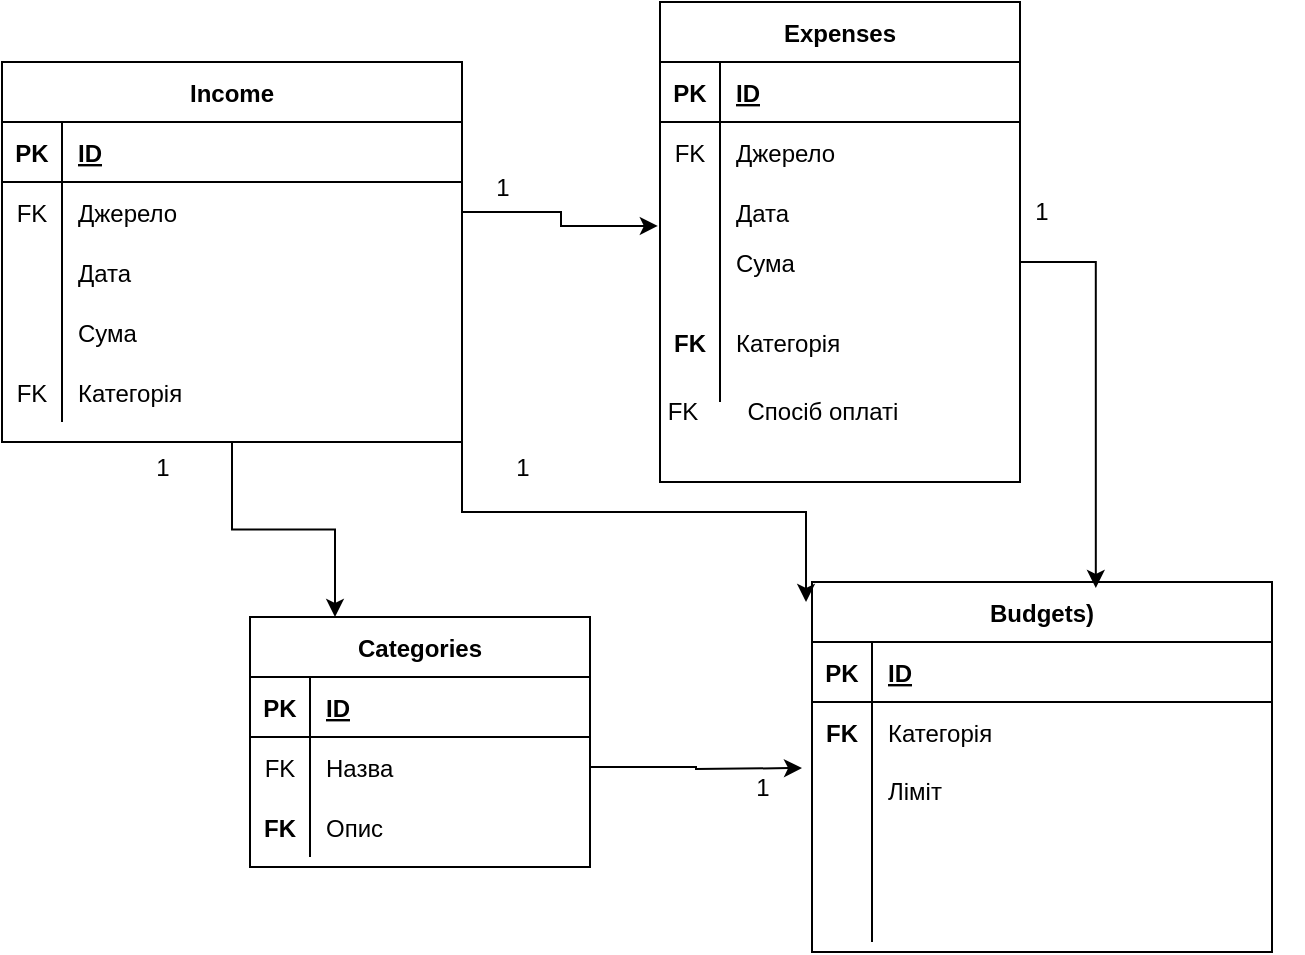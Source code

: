 <mxfile version="22.0.8" type="device">
  <diagram name="Страница — 1" id="uq_WSCOSJH0sB__pI545">
    <mxGraphModel dx="1426" dy="1962" grid="1" gridSize="10" guides="1" tooltips="1" connect="1" arrows="1" fold="1" page="1" pageScale="1" pageWidth="827" pageHeight="1169" math="0" shadow="0">
      <root>
        <mxCell id="0" />
        <mxCell id="1" parent="0" />
        <mxCell id="tiGOPTaVE-UC3C7Cn9Lc-32" value="Expenses" style="shape=table;startSize=30;container=1;collapsible=1;childLayout=tableLayout;fixedRows=1;rowLines=0;fontStyle=1;align=center;resizeLast=1;" vertex="1" parent="1">
          <mxGeometry x="499" y="-1080" width="180" height="240" as="geometry" />
        </mxCell>
        <mxCell id="tiGOPTaVE-UC3C7Cn9Lc-33" value="" style="shape=partialRectangle;collapsible=0;dropTarget=0;pointerEvents=0;fillColor=none;top=0;left=0;bottom=1;right=0;points=[[0,0.5],[1,0.5]];portConstraint=eastwest;" vertex="1" parent="tiGOPTaVE-UC3C7Cn9Lc-32">
          <mxGeometry y="30" width="180" height="30" as="geometry" />
        </mxCell>
        <mxCell id="tiGOPTaVE-UC3C7Cn9Lc-34" value="PK" style="shape=partialRectangle;connectable=0;fillColor=none;top=0;left=0;bottom=0;right=0;fontStyle=1;overflow=hidden;" vertex="1" parent="tiGOPTaVE-UC3C7Cn9Lc-33">
          <mxGeometry width="30" height="30" as="geometry">
            <mxRectangle width="30" height="30" as="alternateBounds" />
          </mxGeometry>
        </mxCell>
        <mxCell id="tiGOPTaVE-UC3C7Cn9Lc-35" value="ID" style="shape=partialRectangle;connectable=0;fillColor=none;top=0;left=0;bottom=0;right=0;align=left;spacingLeft=6;fontStyle=5;overflow=hidden;" vertex="1" parent="tiGOPTaVE-UC3C7Cn9Lc-33">
          <mxGeometry x="30" width="150" height="30" as="geometry">
            <mxRectangle width="150" height="30" as="alternateBounds" />
          </mxGeometry>
        </mxCell>
        <mxCell id="tiGOPTaVE-UC3C7Cn9Lc-36" value="" style="shape=partialRectangle;collapsible=0;dropTarget=0;pointerEvents=0;fillColor=none;top=0;left=0;bottom=0;right=0;points=[[0,0.5],[1,0.5]];portConstraint=eastwest;" vertex="1" parent="tiGOPTaVE-UC3C7Cn9Lc-32">
          <mxGeometry y="60" width="180" height="30" as="geometry" />
        </mxCell>
        <mxCell id="tiGOPTaVE-UC3C7Cn9Lc-37" value="FK" style="shape=partialRectangle;connectable=0;fillColor=none;top=0;left=0;bottom=0;right=0;editable=1;overflow=hidden;" vertex="1" parent="tiGOPTaVE-UC3C7Cn9Lc-36">
          <mxGeometry width="30" height="30" as="geometry">
            <mxRectangle width="30" height="30" as="alternateBounds" />
          </mxGeometry>
        </mxCell>
        <mxCell id="tiGOPTaVE-UC3C7Cn9Lc-38" value="Джерело" style="shape=partialRectangle;connectable=0;fillColor=none;top=0;left=0;bottom=0;right=0;align=left;spacingLeft=6;overflow=hidden;" vertex="1" parent="tiGOPTaVE-UC3C7Cn9Lc-36">
          <mxGeometry x="30" width="150" height="30" as="geometry">
            <mxRectangle width="150" height="30" as="alternateBounds" />
          </mxGeometry>
        </mxCell>
        <mxCell id="tiGOPTaVE-UC3C7Cn9Lc-39" value="" style="shape=partialRectangle;collapsible=0;dropTarget=0;pointerEvents=0;fillColor=none;top=0;left=0;bottom=0;right=0;points=[[0,0.5],[1,0.5]];portConstraint=eastwest;" vertex="1" parent="tiGOPTaVE-UC3C7Cn9Lc-32">
          <mxGeometry y="90" width="180" height="30" as="geometry" />
        </mxCell>
        <mxCell id="tiGOPTaVE-UC3C7Cn9Lc-40" value="" style="shape=partialRectangle;connectable=0;fillColor=none;top=0;left=0;bottom=0;right=0;editable=1;overflow=hidden;fontStyle=1" vertex="1" parent="tiGOPTaVE-UC3C7Cn9Lc-39">
          <mxGeometry width="30" height="30" as="geometry">
            <mxRectangle width="30" height="30" as="alternateBounds" />
          </mxGeometry>
        </mxCell>
        <mxCell id="tiGOPTaVE-UC3C7Cn9Lc-41" value="Дата" style="shape=partialRectangle;connectable=0;fillColor=none;top=0;left=0;bottom=0;right=0;align=left;spacingLeft=6;overflow=hidden;" vertex="1" parent="tiGOPTaVE-UC3C7Cn9Lc-39">
          <mxGeometry x="30" width="150" height="30" as="geometry">
            <mxRectangle width="150" height="30" as="alternateBounds" />
          </mxGeometry>
        </mxCell>
        <mxCell id="tiGOPTaVE-UC3C7Cn9Lc-42" value="" style="shape=partialRectangle;collapsible=0;dropTarget=0;pointerEvents=0;fillColor=none;top=0;left=0;bottom=0;right=0;points=[[0,0.5],[1,0.5]];portConstraint=eastwest;" vertex="1" parent="tiGOPTaVE-UC3C7Cn9Lc-32">
          <mxGeometry y="120" width="180" height="20" as="geometry" />
        </mxCell>
        <mxCell id="tiGOPTaVE-UC3C7Cn9Lc-43" value="" style="shape=partialRectangle;connectable=0;fillColor=none;top=0;left=0;bottom=0;right=0;editable=1;overflow=hidden;fontStyle=1" vertex="1" parent="tiGOPTaVE-UC3C7Cn9Lc-42">
          <mxGeometry width="30" height="20" as="geometry">
            <mxRectangle width="30" height="20" as="alternateBounds" />
          </mxGeometry>
        </mxCell>
        <mxCell id="tiGOPTaVE-UC3C7Cn9Lc-44" value="Сума" style="shape=partialRectangle;connectable=0;fillColor=none;top=0;left=0;bottom=0;right=0;align=left;spacingLeft=6;overflow=hidden;" vertex="1" parent="tiGOPTaVE-UC3C7Cn9Lc-42">
          <mxGeometry x="30" width="150" height="20" as="geometry">
            <mxRectangle width="150" height="20" as="alternateBounds" />
          </mxGeometry>
        </mxCell>
        <mxCell id="tiGOPTaVE-UC3C7Cn9Lc-45" value="" style="shape=partialRectangle;collapsible=0;dropTarget=0;pointerEvents=0;fillColor=none;top=0;left=0;bottom=0;right=0;points=[[0,0.5],[1,0.5]];portConstraint=eastwest;" vertex="1" parent="tiGOPTaVE-UC3C7Cn9Lc-32">
          <mxGeometry y="140" width="180" height="60" as="geometry" />
        </mxCell>
        <mxCell id="tiGOPTaVE-UC3C7Cn9Lc-46" value="FK" style="shape=partialRectangle;connectable=0;fillColor=none;top=0;left=0;bottom=0;right=0;editable=1;overflow=hidden;fontStyle=1" vertex="1" parent="tiGOPTaVE-UC3C7Cn9Lc-45">
          <mxGeometry width="30" height="60" as="geometry">
            <mxRectangle width="30" height="60" as="alternateBounds" />
          </mxGeometry>
        </mxCell>
        <mxCell id="tiGOPTaVE-UC3C7Cn9Lc-47" value="Категорія" style="shape=partialRectangle;connectable=0;fillColor=none;top=0;left=0;bottom=0;right=0;align=left;spacingLeft=6;overflow=hidden;" vertex="1" parent="tiGOPTaVE-UC3C7Cn9Lc-45">
          <mxGeometry x="30" width="150" height="60" as="geometry">
            <mxRectangle width="150" height="60" as="alternateBounds" />
          </mxGeometry>
        </mxCell>
        <mxCell id="tiGOPTaVE-UC3C7Cn9Lc-164" style="edgeStyle=orthogonalEdgeStyle;rounded=0;orthogonalLoop=1;jettySize=auto;html=1;exitX=0.5;exitY=1;exitDx=0;exitDy=0;entryX=0.25;entryY=0;entryDx=0;entryDy=0;" edge="1" parent="1" source="tiGOPTaVE-UC3C7Cn9Lc-48" target="tiGOPTaVE-UC3C7Cn9Lc-80">
          <mxGeometry relative="1" as="geometry" />
        </mxCell>
        <mxCell id="tiGOPTaVE-UC3C7Cn9Lc-48" value="Income" style="shape=table;startSize=30;container=1;collapsible=1;childLayout=tableLayout;fixedRows=1;rowLines=0;fontStyle=1;align=center;resizeLast=1;" vertex="1" parent="1">
          <mxGeometry x="170" y="-1050" width="230" height="190" as="geometry" />
        </mxCell>
        <mxCell id="tiGOPTaVE-UC3C7Cn9Lc-49" value="" style="shape=partialRectangle;collapsible=0;dropTarget=0;pointerEvents=0;fillColor=none;top=0;left=0;bottom=1;right=0;points=[[0,0.5],[1,0.5]];portConstraint=eastwest;" vertex="1" parent="tiGOPTaVE-UC3C7Cn9Lc-48">
          <mxGeometry y="30" width="230" height="30" as="geometry" />
        </mxCell>
        <mxCell id="tiGOPTaVE-UC3C7Cn9Lc-50" value="PK" style="shape=partialRectangle;connectable=0;fillColor=none;top=0;left=0;bottom=0;right=0;fontStyle=1;overflow=hidden;" vertex="1" parent="tiGOPTaVE-UC3C7Cn9Lc-49">
          <mxGeometry width="30" height="30" as="geometry">
            <mxRectangle width="30" height="30" as="alternateBounds" />
          </mxGeometry>
        </mxCell>
        <mxCell id="tiGOPTaVE-UC3C7Cn9Lc-51" value="ID" style="shape=partialRectangle;connectable=0;fillColor=none;top=0;left=0;bottom=0;right=0;align=left;spacingLeft=6;fontStyle=5;overflow=hidden;" vertex="1" parent="tiGOPTaVE-UC3C7Cn9Lc-49">
          <mxGeometry x="30" width="200" height="30" as="geometry">
            <mxRectangle width="200" height="30" as="alternateBounds" />
          </mxGeometry>
        </mxCell>
        <mxCell id="tiGOPTaVE-UC3C7Cn9Lc-52" value="" style="shape=partialRectangle;collapsible=0;dropTarget=0;pointerEvents=0;fillColor=none;top=0;left=0;bottom=0;right=0;points=[[0,0.5],[1,0.5]];portConstraint=eastwest;" vertex="1" parent="tiGOPTaVE-UC3C7Cn9Lc-48">
          <mxGeometry y="60" width="230" height="30" as="geometry" />
        </mxCell>
        <mxCell id="tiGOPTaVE-UC3C7Cn9Lc-53" value="FK" style="shape=partialRectangle;connectable=0;fillColor=none;top=0;left=0;bottom=0;right=0;editable=1;overflow=hidden;" vertex="1" parent="tiGOPTaVE-UC3C7Cn9Lc-52">
          <mxGeometry width="30" height="30" as="geometry">
            <mxRectangle width="30" height="30" as="alternateBounds" />
          </mxGeometry>
        </mxCell>
        <mxCell id="tiGOPTaVE-UC3C7Cn9Lc-54" value="Джерело" style="shape=partialRectangle;connectable=0;fillColor=none;top=0;left=0;bottom=0;right=0;align=left;spacingLeft=6;overflow=hidden;" vertex="1" parent="tiGOPTaVE-UC3C7Cn9Lc-52">
          <mxGeometry x="30" width="200" height="30" as="geometry">
            <mxRectangle width="200" height="30" as="alternateBounds" />
          </mxGeometry>
        </mxCell>
        <mxCell id="tiGOPTaVE-UC3C7Cn9Lc-55" value="" style="shape=partialRectangle;collapsible=0;dropTarget=0;pointerEvents=0;fillColor=none;top=0;left=0;bottom=0;right=0;points=[[0,0.5],[1,0.5]];portConstraint=eastwest;" vertex="1" parent="tiGOPTaVE-UC3C7Cn9Lc-48">
          <mxGeometry y="90" width="230" height="30" as="geometry" />
        </mxCell>
        <mxCell id="tiGOPTaVE-UC3C7Cn9Lc-56" value="" style="shape=partialRectangle;connectable=0;fillColor=none;top=0;left=0;bottom=0;right=0;editable=1;overflow=hidden;fontStyle=1" vertex="1" parent="tiGOPTaVE-UC3C7Cn9Lc-55">
          <mxGeometry width="30" height="30" as="geometry">
            <mxRectangle width="30" height="30" as="alternateBounds" />
          </mxGeometry>
        </mxCell>
        <mxCell id="tiGOPTaVE-UC3C7Cn9Lc-57" value="Дата" style="shape=partialRectangle;connectable=0;fillColor=none;top=0;left=0;bottom=0;right=0;align=left;spacingLeft=6;overflow=hidden;" vertex="1" parent="tiGOPTaVE-UC3C7Cn9Lc-55">
          <mxGeometry x="30" width="200" height="30" as="geometry">
            <mxRectangle width="200" height="30" as="alternateBounds" />
          </mxGeometry>
        </mxCell>
        <mxCell id="tiGOPTaVE-UC3C7Cn9Lc-58" value="" style="shape=tableRow;horizontal=0;startSize=0;swimlaneHead=0;swimlaneBody=0;fillColor=none;collapsible=0;dropTarget=0;points=[[0,0.5],[1,0.5]];portConstraint=eastwest;top=0;left=0;right=0;bottom=0;" vertex="1" parent="tiGOPTaVE-UC3C7Cn9Lc-48">
          <mxGeometry y="120" width="230" height="30" as="geometry" />
        </mxCell>
        <mxCell id="tiGOPTaVE-UC3C7Cn9Lc-59" value="" style="shape=partialRectangle;connectable=0;fillColor=none;top=0;left=0;bottom=0;right=0;editable=1;overflow=hidden;" vertex="1" parent="tiGOPTaVE-UC3C7Cn9Lc-58">
          <mxGeometry width="30" height="30" as="geometry">
            <mxRectangle width="30" height="30" as="alternateBounds" />
          </mxGeometry>
        </mxCell>
        <mxCell id="tiGOPTaVE-UC3C7Cn9Lc-60" value="Сума" style="shape=partialRectangle;connectable=0;fillColor=none;top=0;left=0;bottom=0;right=0;align=left;spacingLeft=6;overflow=hidden;" vertex="1" parent="tiGOPTaVE-UC3C7Cn9Lc-58">
          <mxGeometry x="30" width="200" height="30" as="geometry">
            <mxRectangle width="200" height="30" as="alternateBounds" />
          </mxGeometry>
        </mxCell>
        <mxCell id="tiGOPTaVE-UC3C7Cn9Lc-61" value="" style="shape=tableRow;horizontal=0;startSize=0;swimlaneHead=0;swimlaneBody=0;fillColor=none;collapsible=0;dropTarget=0;points=[[0,0.5],[1,0.5]];portConstraint=eastwest;top=0;left=0;right=0;bottom=0;" vertex="1" parent="tiGOPTaVE-UC3C7Cn9Lc-48">
          <mxGeometry y="150" width="230" height="30" as="geometry" />
        </mxCell>
        <mxCell id="tiGOPTaVE-UC3C7Cn9Lc-62" value="FK" style="shape=partialRectangle;connectable=0;fillColor=none;top=0;left=0;bottom=0;right=0;editable=1;overflow=hidden;" vertex="1" parent="tiGOPTaVE-UC3C7Cn9Lc-61">
          <mxGeometry width="30" height="30" as="geometry">
            <mxRectangle width="30" height="30" as="alternateBounds" />
          </mxGeometry>
        </mxCell>
        <mxCell id="tiGOPTaVE-UC3C7Cn9Lc-63" value="Категорія" style="shape=partialRectangle;connectable=0;fillColor=none;top=0;left=0;bottom=0;right=0;align=left;spacingLeft=6;overflow=hidden;" vertex="1" parent="tiGOPTaVE-UC3C7Cn9Lc-61">
          <mxGeometry x="30" width="200" height="30" as="geometry">
            <mxRectangle width="200" height="30" as="alternateBounds" />
          </mxGeometry>
        </mxCell>
        <mxCell id="tiGOPTaVE-UC3C7Cn9Lc-64" value="Budgets)" style="shape=table;startSize=30;container=1;collapsible=1;childLayout=tableLayout;fixedRows=1;rowLines=0;fontStyle=1;align=center;resizeLast=1;" vertex="1" parent="1">
          <mxGeometry x="575" y="-790" width="230" height="185" as="geometry" />
        </mxCell>
        <mxCell id="tiGOPTaVE-UC3C7Cn9Lc-65" value="" style="shape=partialRectangle;collapsible=0;dropTarget=0;pointerEvents=0;fillColor=none;top=0;left=0;bottom=1;right=0;points=[[0,0.5],[1,0.5]];portConstraint=eastwest;" vertex="1" parent="tiGOPTaVE-UC3C7Cn9Lc-64">
          <mxGeometry y="30" width="230" height="30" as="geometry" />
        </mxCell>
        <mxCell id="tiGOPTaVE-UC3C7Cn9Lc-66" value="PK" style="shape=partialRectangle;connectable=0;fillColor=none;top=0;left=0;bottom=0;right=0;fontStyle=1;overflow=hidden;" vertex="1" parent="tiGOPTaVE-UC3C7Cn9Lc-65">
          <mxGeometry width="30" height="30" as="geometry">
            <mxRectangle width="30" height="30" as="alternateBounds" />
          </mxGeometry>
        </mxCell>
        <mxCell id="tiGOPTaVE-UC3C7Cn9Lc-67" value="ID" style="shape=partialRectangle;connectable=0;fillColor=none;top=0;left=0;bottom=0;right=0;align=left;spacingLeft=6;fontStyle=5;overflow=hidden;" vertex="1" parent="tiGOPTaVE-UC3C7Cn9Lc-65">
          <mxGeometry x="30" width="200" height="30" as="geometry">
            <mxRectangle width="200" height="30" as="alternateBounds" />
          </mxGeometry>
        </mxCell>
        <mxCell id="tiGOPTaVE-UC3C7Cn9Lc-68" value="" style="shape=partialRectangle;collapsible=0;dropTarget=0;pointerEvents=0;fillColor=none;top=0;left=0;bottom=0;right=0;points=[[0,0.5],[1,0.5]];portConstraint=eastwest;" vertex="1" parent="tiGOPTaVE-UC3C7Cn9Lc-64">
          <mxGeometry y="60" width="230" height="30" as="geometry" />
        </mxCell>
        <mxCell id="tiGOPTaVE-UC3C7Cn9Lc-69" value="FK" style="shape=partialRectangle;connectable=0;fillColor=none;top=0;left=0;bottom=0;right=0;editable=1;overflow=hidden;fontStyle=1" vertex="1" parent="tiGOPTaVE-UC3C7Cn9Lc-68">
          <mxGeometry width="30" height="30" as="geometry">
            <mxRectangle width="30" height="30" as="alternateBounds" />
          </mxGeometry>
        </mxCell>
        <mxCell id="tiGOPTaVE-UC3C7Cn9Lc-70" value="Категорія" style="shape=partialRectangle;connectable=0;fillColor=none;top=0;left=0;bottom=0;right=0;align=left;spacingLeft=6;overflow=hidden;" vertex="1" parent="tiGOPTaVE-UC3C7Cn9Lc-68">
          <mxGeometry x="30" width="200" height="30" as="geometry">
            <mxRectangle width="200" height="30" as="alternateBounds" />
          </mxGeometry>
        </mxCell>
        <mxCell id="tiGOPTaVE-UC3C7Cn9Lc-71" value="" style="shape=tableRow;horizontal=0;startSize=0;swimlaneHead=0;swimlaneBody=0;fillColor=none;collapsible=0;dropTarget=0;points=[[0,0.5],[1,0.5]];portConstraint=eastwest;top=0;left=0;right=0;bottom=0;" vertex="1" parent="tiGOPTaVE-UC3C7Cn9Lc-64">
          <mxGeometry y="90" width="230" height="30" as="geometry" />
        </mxCell>
        <mxCell id="tiGOPTaVE-UC3C7Cn9Lc-72" value="" style="shape=partialRectangle;connectable=0;fillColor=none;top=0;left=0;bottom=0;right=0;fontStyle=0;overflow=hidden;whiteSpace=wrap;html=1;" vertex="1" parent="tiGOPTaVE-UC3C7Cn9Lc-71">
          <mxGeometry width="30" height="30" as="geometry">
            <mxRectangle width="30" height="30" as="alternateBounds" />
          </mxGeometry>
        </mxCell>
        <mxCell id="tiGOPTaVE-UC3C7Cn9Lc-73" value="Ліміт" style="shape=partialRectangle;connectable=0;fillColor=none;top=0;left=0;bottom=0;right=0;align=left;spacingLeft=6;fontStyle=0;overflow=hidden;whiteSpace=wrap;html=1;" vertex="1" parent="tiGOPTaVE-UC3C7Cn9Lc-71">
          <mxGeometry x="30" width="200" height="30" as="geometry">
            <mxRectangle width="200" height="30" as="alternateBounds" />
          </mxGeometry>
        </mxCell>
        <mxCell id="tiGOPTaVE-UC3C7Cn9Lc-74" value="" style="shape=tableRow;horizontal=0;startSize=0;swimlaneHead=0;swimlaneBody=0;fillColor=none;collapsible=0;dropTarget=0;points=[[0,0.5],[1,0.5]];portConstraint=eastwest;top=0;left=0;right=0;bottom=0;" vertex="1" parent="tiGOPTaVE-UC3C7Cn9Lc-64">
          <mxGeometry y="120" width="230" height="30" as="geometry" />
        </mxCell>
        <mxCell id="tiGOPTaVE-UC3C7Cn9Lc-75" value="" style="shape=partialRectangle;connectable=0;fillColor=none;top=0;left=0;bottom=0;right=0;fontStyle=0;overflow=hidden;whiteSpace=wrap;html=1;" vertex="1" parent="tiGOPTaVE-UC3C7Cn9Lc-74">
          <mxGeometry width="30" height="30" as="geometry">
            <mxRectangle width="30" height="30" as="alternateBounds" />
          </mxGeometry>
        </mxCell>
        <mxCell id="tiGOPTaVE-UC3C7Cn9Lc-76" value="" style="shape=partialRectangle;connectable=0;fillColor=none;top=0;left=0;bottom=0;right=0;align=left;spacingLeft=6;fontStyle=0;overflow=hidden;whiteSpace=wrap;html=1;" vertex="1" parent="tiGOPTaVE-UC3C7Cn9Lc-74">
          <mxGeometry x="30" width="200" height="30" as="geometry">
            <mxRectangle width="200" height="30" as="alternateBounds" />
          </mxGeometry>
        </mxCell>
        <mxCell id="tiGOPTaVE-UC3C7Cn9Lc-77" value="" style="shape=tableRow;horizontal=0;startSize=0;swimlaneHead=0;swimlaneBody=0;fillColor=none;collapsible=0;dropTarget=0;points=[[0,0.5],[1,0.5]];portConstraint=eastwest;top=0;left=0;right=0;bottom=0;" vertex="1" parent="tiGOPTaVE-UC3C7Cn9Lc-64">
          <mxGeometry y="150" width="230" height="30" as="geometry" />
        </mxCell>
        <mxCell id="tiGOPTaVE-UC3C7Cn9Lc-78" value="" style="shape=partialRectangle;connectable=0;fillColor=none;top=0;left=0;bottom=0;right=0;fontStyle=0;overflow=hidden;whiteSpace=wrap;html=1;" vertex="1" parent="tiGOPTaVE-UC3C7Cn9Lc-77">
          <mxGeometry width="30" height="30" as="geometry">
            <mxRectangle width="30" height="30" as="alternateBounds" />
          </mxGeometry>
        </mxCell>
        <mxCell id="tiGOPTaVE-UC3C7Cn9Lc-79" value="" style="shape=partialRectangle;connectable=0;fillColor=none;top=0;left=0;bottom=0;right=0;align=left;spacingLeft=6;fontStyle=0;overflow=hidden;whiteSpace=wrap;html=1;" vertex="1" parent="tiGOPTaVE-UC3C7Cn9Lc-77">
          <mxGeometry x="30" width="200" height="30" as="geometry">
            <mxRectangle width="200" height="30" as="alternateBounds" />
          </mxGeometry>
        </mxCell>
        <mxCell id="tiGOPTaVE-UC3C7Cn9Lc-80" value="Categories" style="shape=table;startSize=30;container=1;collapsible=1;childLayout=tableLayout;fixedRows=1;rowLines=0;fontStyle=1;align=center;resizeLast=1;" vertex="1" parent="1">
          <mxGeometry x="294" y="-772.5" width="170" height="125" as="geometry" />
        </mxCell>
        <mxCell id="tiGOPTaVE-UC3C7Cn9Lc-81" value="" style="shape=partialRectangle;collapsible=0;dropTarget=0;pointerEvents=0;fillColor=none;top=0;left=0;bottom=1;right=0;points=[[0,0.5],[1,0.5]];portConstraint=eastwest;" vertex="1" parent="tiGOPTaVE-UC3C7Cn9Lc-80">
          <mxGeometry y="30" width="170" height="30" as="geometry" />
        </mxCell>
        <mxCell id="tiGOPTaVE-UC3C7Cn9Lc-82" value="PK" style="shape=partialRectangle;connectable=0;fillColor=none;top=0;left=0;bottom=0;right=0;fontStyle=1;overflow=hidden;" vertex="1" parent="tiGOPTaVE-UC3C7Cn9Lc-81">
          <mxGeometry width="30" height="30" as="geometry">
            <mxRectangle width="30" height="30" as="alternateBounds" />
          </mxGeometry>
        </mxCell>
        <mxCell id="tiGOPTaVE-UC3C7Cn9Lc-83" value="ID" style="shape=partialRectangle;connectable=0;fillColor=none;top=0;left=0;bottom=0;right=0;align=left;spacingLeft=6;fontStyle=5;overflow=hidden;" vertex="1" parent="tiGOPTaVE-UC3C7Cn9Lc-81">
          <mxGeometry x="30" width="140" height="30" as="geometry">
            <mxRectangle width="140" height="30" as="alternateBounds" />
          </mxGeometry>
        </mxCell>
        <mxCell id="tiGOPTaVE-UC3C7Cn9Lc-84" value="" style="shape=partialRectangle;collapsible=0;dropTarget=0;pointerEvents=0;fillColor=none;top=0;left=0;bottom=0;right=0;points=[[0,0.5],[1,0.5]];portConstraint=eastwest;" vertex="1" parent="tiGOPTaVE-UC3C7Cn9Lc-80">
          <mxGeometry y="60" width="170" height="30" as="geometry" />
        </mxCell>
        <mxCell id="tiGOPTaVE-UC3C7Cn9Lc-85" value="FK" style="shape=partialRectangle;connectable=0;fillColor=none;top=0;left=0;bottom=0;right=0;editable=1;overflow=hidden;" vertex="1" parent="tiGOPTaVE-UC3C7Cn9Lc-84">
          <mxGeometry width="30" height="30" as="geometry">
            <mxRectangle width="30" height="30" as="alternateBounds" />
          </mxGeometry>
        </mxCell>
        <mxCell id="tiGOPTaVE-UC3C7Cn9Lc-86" value="Назва" style="shape=partialRectangle;connectable=0;fillColor=none;top=0;left=0;bottom=0;right=0;align=left;spacingLeft=6;overflow=hidden;" vertex="1" parent="tiGOPTaVE-UC3C7Cn9Lc-84">
          <mxGeometry x="30" width="140" height="30" as="geometry">
            <mxRectangle width="140" height="30" as="alternateBounds" />
          </mxGeometry>
        </mxCell>
        <mxCell id="tiGOPTaVE-UC3C7Cn9Lc-87" value="" style="shape=partialRectangle;collapsible=0;dropTarget=0;pointerEvents=0;fillColor=none;top=0;left=0;bottom=0;right=0;points=[[0,0.5],[1,0.5]];portConstraint=eastwest;" vertex="1" parent="tiGOPTaVE-UC3C7Cn9Lc-80">
          <mxGeometry y="90" width="170" height="30" as="geometry" />
        </mxCell>
        <mxCell id="tiGOPTaVE-UC3C7Cn9Lc-88" value="FK" style="shape=partialRectangle;connectable=0;fillColor=none;top=0;left=0;bottom=0;right=0;editable=1;overflow=hidden;fontStyle=1" vertex="1" parent="tiGOPTaVE-UC3C7Cn9Lc-87">
          <mxGeometry width="30" height="30" as="geometry">
            <mxRectangle width="30" height="30" as="alternateBounds" />
          </mxGeometry>
        </mxCell>
        <mxCell id="tiGOPTaVE-UC3C7Cn9Lc-89" value="Опис" style="shape=partialRectangle;connectable=0;fillColor=none;top=0;left=0;bottom=0;right=0;align=left;spacingLeft=6;overflow=hidden;" vertex="1" parent="tiGOPTaVE-UC3C7Cn9Lc-87">
          <mxGeometry x="30" width="140" height="30" as="geometry">
            <mxRectangle width="140" height="30" as="alternateBounds" />
          </mxGeometry>
        </mxCell>
        <mxCell id="tiGOPTaVE-UC3C7Cn9Lc-107" value="" style="shape=tableRow;horizontal=0;startSize=0;swimlaneHead=0;swimlaneBody=0;fillColor=none;collapsible=0;dropTarget=0;points=[[0,0.5],[1,0.5]];portConstraint=eastwest;top=0;left=0;right=0;bottom=0;" vertex="1" parent="1">
          <mxGeometry x="590" y="-860" width="230" height="30" as="geometry" />
        </mxCell>
        <mxCell id="tiGOPTaVE-UC3C7Cn9Lc-108" value="" style="shape=partialRectangle;connectable=0;fillColor=none;top=0;left=0;bottom=0;right=0;align=left;spacingLeft=6;fontStyle=0;overflow=hidden;whiteSpace=wrap;html=1;" vertex="1" parent="tiGOPTaVE-UC3C7Cn9Lc-107">
          <mxGeometry x="30" width="200" height="30" as="geometry">
            <mxRectangle width="200" height="30" as="alternateBounds" />
          </mxGeometry>
        </mxCell>
        <mxCell id="tiGOPTaVE-UC3C7Cn9Lc-110" value="" style="shape=partialRectangle;connectable=0;fillColor=none;top=0;left=0;bottom=0;right=0;fontStyle=0;overflow=hidden;whiteSpace=wrap;html=1;" vertex="1" parent="1">
          <mxGeometry x="574" y="-700" width="30" height="30" as="geometry">
            <mxRectangle width="30" height="30" as="alternateBounds" />
          </mxGeometry>
        </mxCell>
        <mxCell id="tiGOPTaVE-UC3C7Cn9Lc-155" value="1" style="text;html=1;strokeColor=none;fillColor=none;align=center;verticalAlign=middle;whiteSpace=wrap;rounded=0;" vertex="1" parent="1">
          <mxGeometry x="660" y="-990" width="60" height="30" as="geometry" />
        </mxCell>
        <mxCell id="tiGOPTaVE-UC3C7Cn9Lc-160" value="Спосіб оплаті" style="text;html=1;align=center;verticalAlign=middle;resizable=0;points=[];autosize=1;strokeColor=none;fillColor=none;" vertex="1" parent="1">
          <mxGeometry x="530" y="-890" width="100" height="30" as="geometry" />
        </mxCell>
        <mxCell id="tiGOPTaVE-UC3C7Cn9Lc-162" value="FK" style="text;html=1;align=center;verticalAlign=middle;resizable=0;points=[];autosize=1;strokeColor=none;fillColor=none;" vertex="1" parent="1">
          <mxGeometry x="490" y="-890" width="40" height="30" as="geometry" />
        </mxCell>
        <mxCell id="tiGOPTaVE-UC3C7Cn9Lc-163" value="1" style="text;html=1;align=center;verticalAlign=middle;resizable=0;points=[];autosize=1;strokeColor=none;fillColor=none;" vertex="1" parent="1">
          <mxGeometry x="235" y="-862" width="30" height="30" as="geometry" />
        </mxCell>
        <mxCell id="tiGOPTaVE-UC3C7Cn9Lc-165" style="edgeStyle=orthogonalEdgeStyle;rounded=0;orthogonalLoop=1;jettySize=auto;html=1;exitX=1;exitY=0.5;exitDx=0;exitDy=0;entryX=-0.006;entryY=0.733;entryDx=0;entryDy=0;entryPerimeter=0;" edge="1" parent="1" source="tiGOPTaVE-UC3C7Cn9Lc-52" target="tiGOPTaVE-UC3C7Cn9Lc-39">
          <mxGeometry relative="1" as="geometry" />
        </mxCell>
        <mxCell id="tiGOPTaVE-UC3C7Cn9Lc-166" value="1" style="text;html=1;align=center;verticalAlign=middle;resizable=0;points=[];autosize=1;strokeColor=none;fillColor=none;" vertex="1" parent="1">
          <mxGeometry x="405" y="-1002" width="30" height="30" as="geometry" />
        </mxCell>
        <mxCell id="tiGOPTaVE-UC3C7Cn9Lc-167" style="edgeStyle=orthogonalEdgeStyle;rounded=0;orthogonalLoop=1;jettySize=auto;html=1;exitX=1;exitY=1;exitDx=0;exitDy=0;entryX=-0.013;entryY=0.054;entryDx=0;entryDy=0;entryPerimeter=0;" edge="1" parent="1" source="tiGOPTaVE-UC3C7Cn9Lc-48" target="tiGOPTaVE-UC3C7Cn9Lc-64">
          <mxGeometry relative="1" as="geometry" />
        </mxCell>
        <mxCell id="tiGOPTaVE-UC3C7Cn9Lc-168" value="1" style="text;html=1;align=center;verticalAlign=middle;resizable=0;points=[];autosize=1;strokeColor=none;fillColor=none;" vertex="1" parent="1">
          <mxGeometry x="415" y="-862" width="30" height="30" as="geometry" />
        </mxCell>
        <mxCell id="tiGOPTaVE-UC3C7Cn9Lc-169" style="edgeStyle=orthogonalEdgeStyle;rounded=0;orthogonalLoop=1;jettySize=auto;html=1;exitX=1;exitY=0.5;exitDx=0;exitDy=0;entryX=0.617;entryY=0.016;entryDx=0;entryDy=0;entryPerimeter=0;" edge="1" parent="1" source="tiGOPTaVE-UC3C7Cn9Lc-42" target="tiGOPTaVE-UC3C7Cn9Lc-64">
          <mxGeometry relative="1" as="geometry" />
        </mxCell>
        <mxCell id="tiGOPTaVE-UC3C7Cn9Lc-170" style="edgeStyle=orthogonalEdgeStyle;rounded=0;orthogonalLoop=1;jettySize=auto;html=1;exitX=1;exitY=0.5;exitDx=0;exitDy=0;" edge="1" parent="1" source="tiGOPTaVE-UC3C7Cn9Lc-84">
          <mxGeometry relative="1" as="geometry">
            <mxPoint x="570" y="-697" as="targetPoint" />
          </mxGeometry>
        </mxCell>
        <mxCell id="tiGOPTaVE-UC3C7Cn9Lc-171" value="1" style="text;html=1;align=center;verticalAlign=middle;resizable=0;points=[];autosize=1;strokeColor=none;fillColor=none;" vertex="1" parent="1">
          <mxGeometry x="535" y="-702" width="30" height="30" as="geometry" />
        </mxCell>
      </root>
    </mxGraphModel>
  </diagram>
</mxfile>
